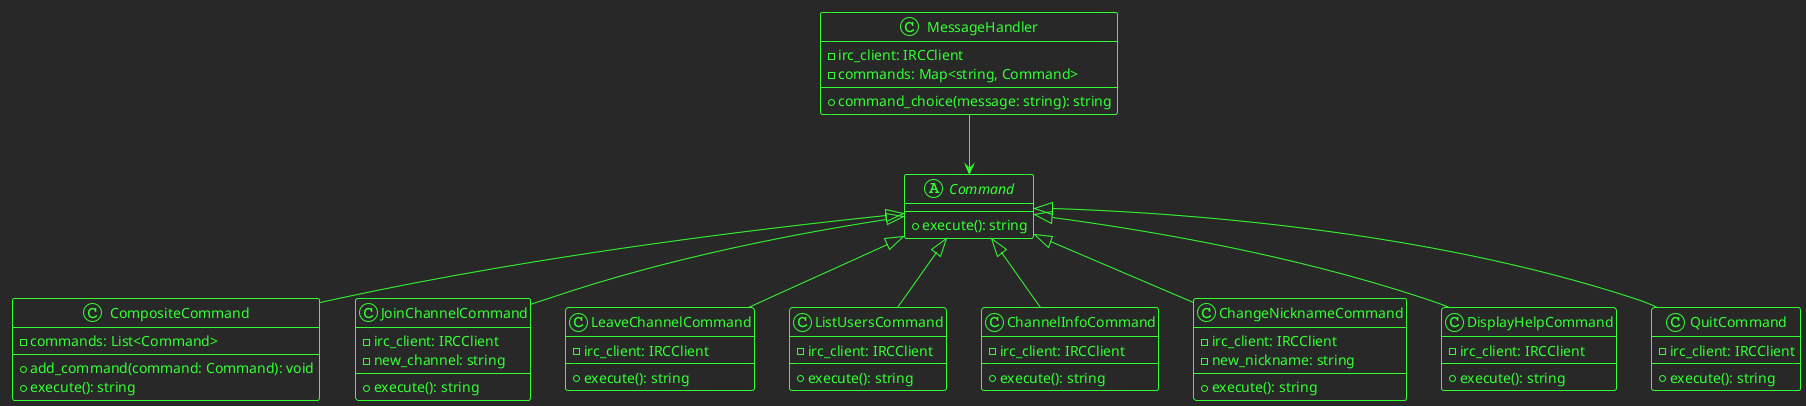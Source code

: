 @startuml
!theme crt-green
abstract class Command {
  +execute(): string
}

class CompositeCommand {
  -commands: List<Command>
  +add_command(command: Command): void
  +execute(): string
}

class JoinChannelCommand {
  -irc_client: IRCClient
  -new_channel: string
  +execute(): string
}

class LeaveChannelCommand {
  -irc_client: IRCClient
  +execute(): string
}

class ListUsersCommand {
  -irc_client: IRCClient
  +execute(): string
}

class ChannelInfoCommand {
  -irc_client: IRCClient
  +execute(): string
}

class ChangeNicknameCommand {
  -irc_client: IRCClient
  -new_nickname: string
  +execute(): string
}

class DisplayHelpCommand {
  -irc_client: IRCClient
  +execute(): string
}

class QuitCommand {
  -irc_client: IRCClient
  +execute(): string
}

class MessageHandler {
  -irc_client: IRCClient
  -commands: Map<string, Command>
  +command_choice(message: string): string
}

Command <|-- CompositeCommand
Command <|-- JoinChannelCommand
Command <|-- LeaveChannelCommand
Command <|-- ListUsersCommand
Command <|-- ChannelInfoCommand
Command <|-- ChangeNicknameCommand
Command <|-- DisplayHelpCommand
Command <|-- QuitCommand

MessageHandler --> Command

@enduml
